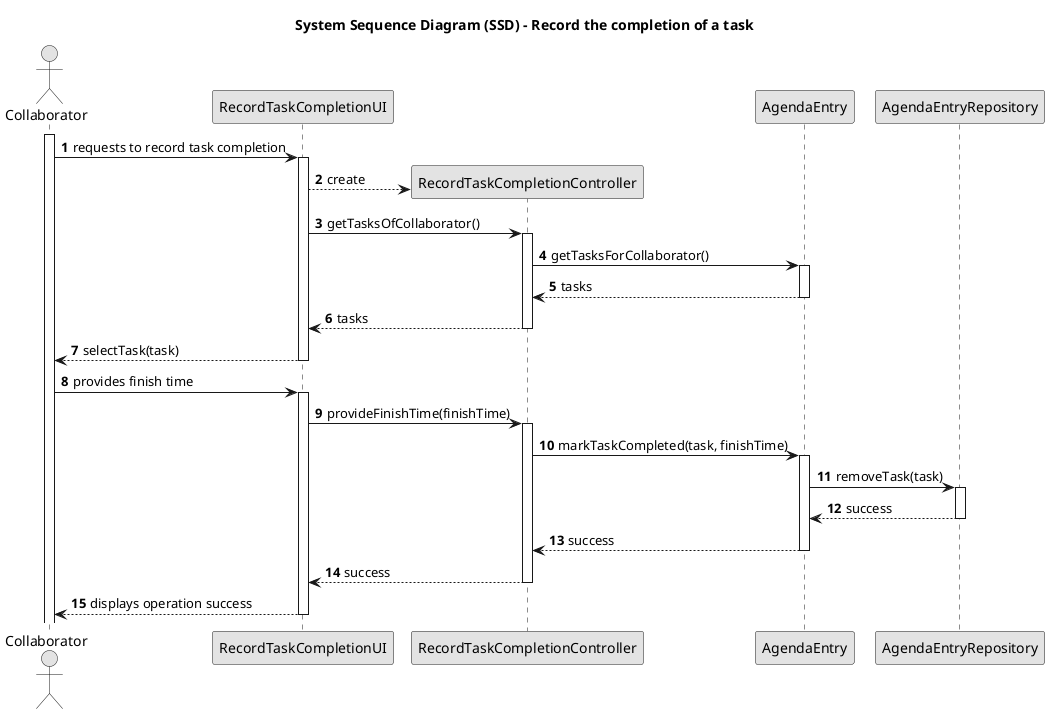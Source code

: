 @startuml
skinparam monochrome true
skinparam packageStyle rectangle
skinparam shadowing false

title System Sequence Diagram (SSD) - Record the completion of a task

autonumber

actor "Collaborator" as Collaborator
participant "RecordTaskCompletionUI" as UI
participant "RecordTaskCompletionController" as Controller
participant "AgendaEntry" as AE
participant "AgendaEntryRepository" as AgendaEntryRepository

activate Collaborator

Collaborator -> UI : requests to record task completion
activate UI

UI --> Controller** : create
UI -> Controller : getTasksOfCollaborator()
activate Controller

Controller -> AE : getTasksForCollaborator()
activate AE

AE --> Controller : tasks
deactivate AE

Controller --> UI : tasks
deactivate Controller

UI --> Collaborator : selectTask(task)
deactivate UI

Collaborator -> UI : provides finish time
activate UI

UI -> Controller : provideFinishTime(finishTime)
activate Controller

Controller -> AE : markTaskCompleted(task, finishTime)
activate AE

AE -> AgendaEntryRepository : removeTask(task)
activate AgendaEntryRepository

AgendaEntryRepository --> AE : success
deactivate AgendaEntryRepository

AE --> Controller : success
deactivate AE

Controller --> UI : success
deactivate Controller

UI --> Collaborator : displays operation success
deactivate UI

@enduml
